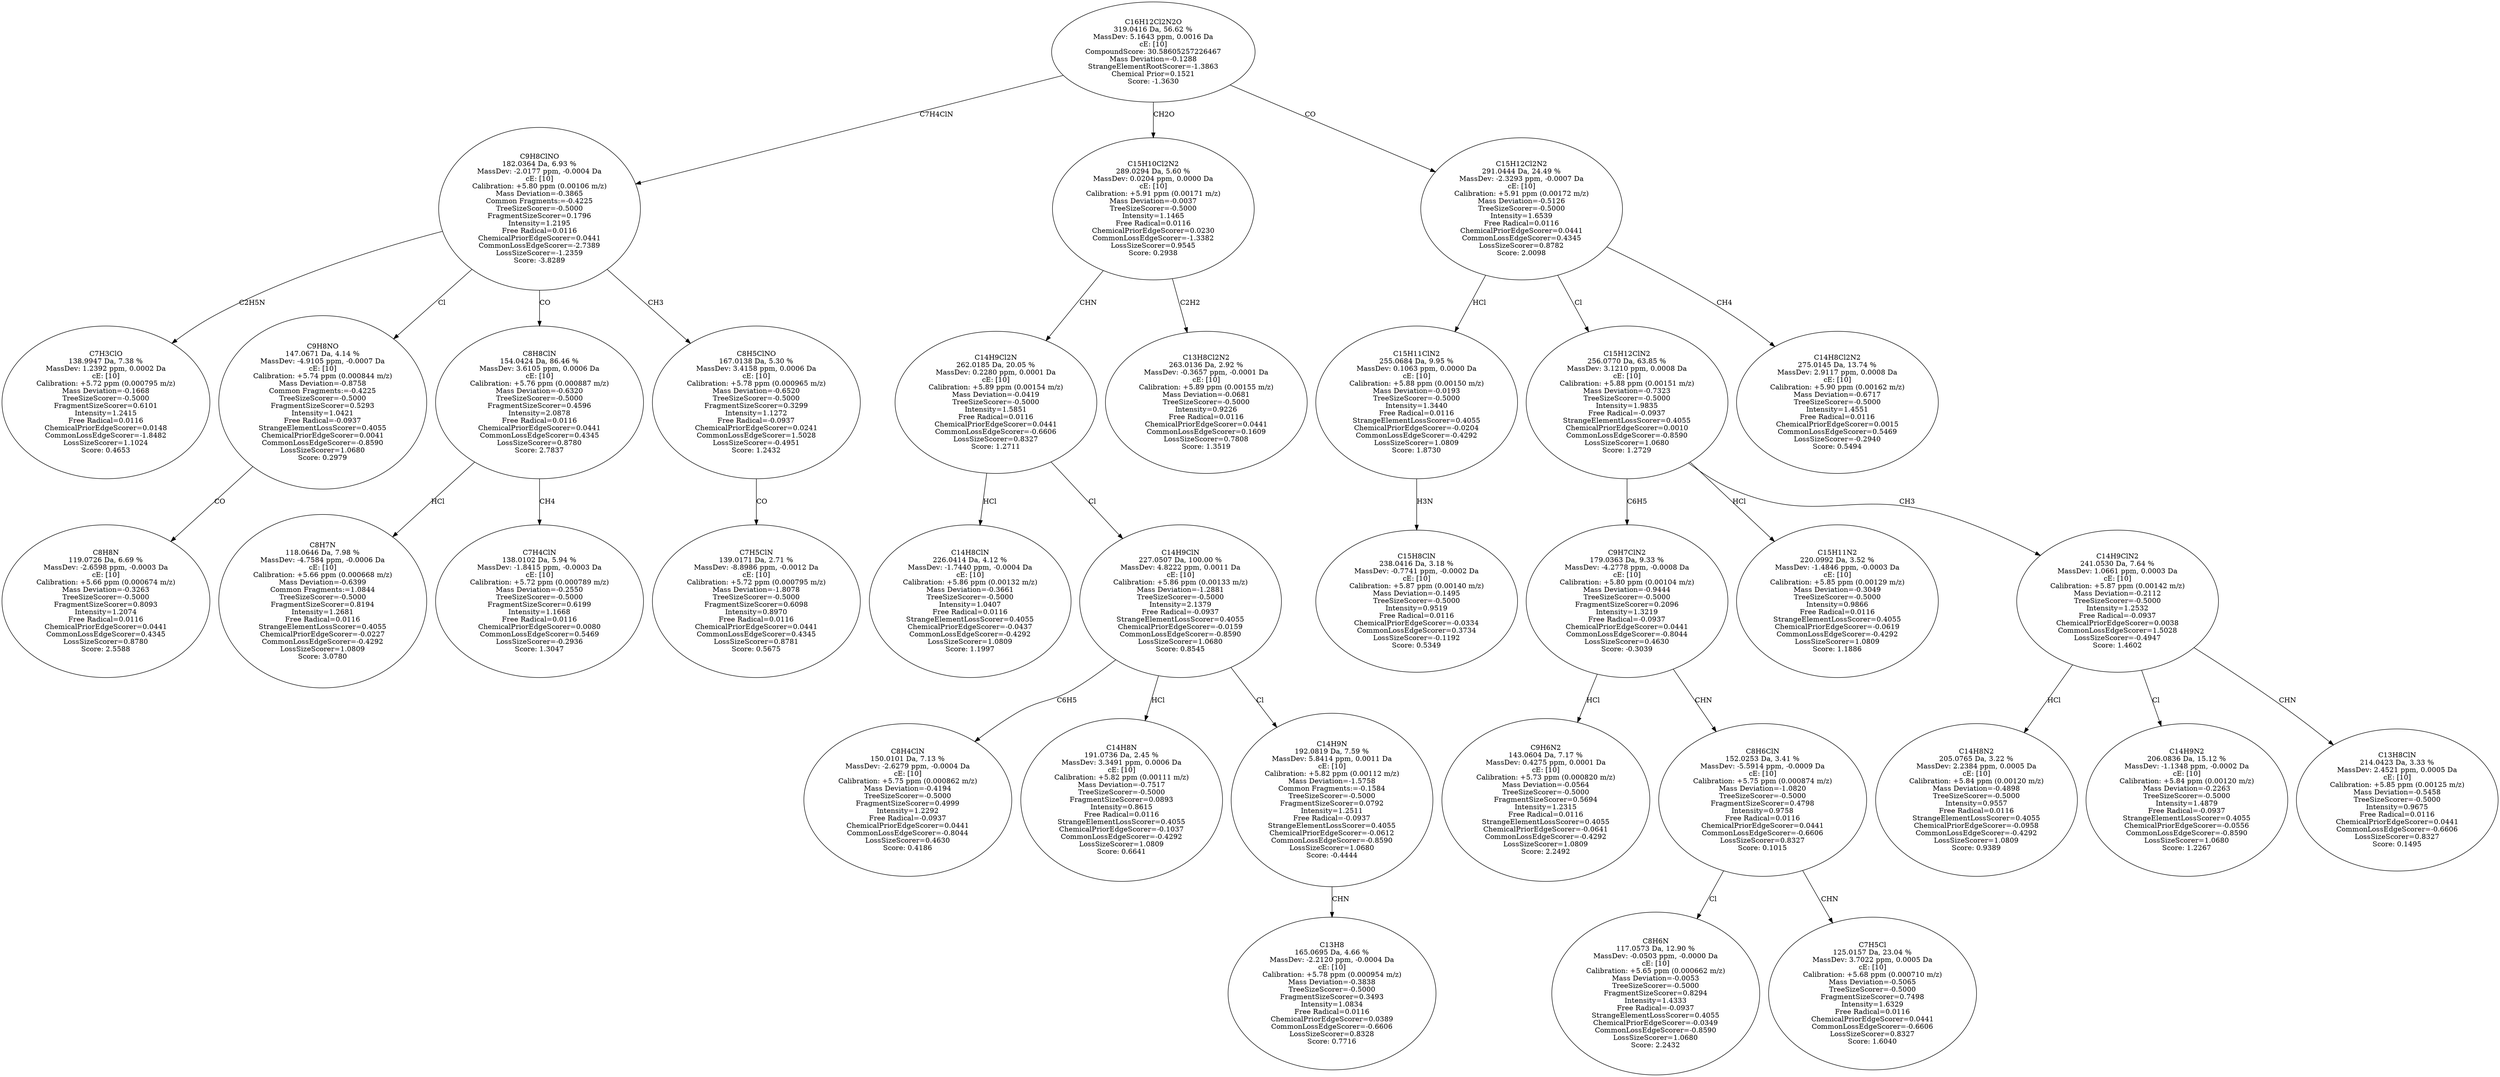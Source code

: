 strict digraph {
v1 [label="C7H3ClO\n138.9947 Da, 7.38 %\nMassDev: 1.2392 ppm, 0.0002 Da\ncE: [10]\nCalibration: +5.72 ppm (0.000795 m/z)\nMass Deviation=-0.1668\nTreeSizeScorer=-0.5000\nFragmentSizeScorer=0.6101\nIntensity=1.2415\nFree Radical=0.0116\nChemicalPriorEdgeScorer=0.0148\nCommonLossEdgeScorer=-1.8482\nLossSizeScorer=1.1024\nScore: 0.4653"];
v2 [label="C8H8N\n119.0726 Da, 6.69 %\nMassDev: -2.6598 ppm, -0.0003 Da\ncE: [10]\nCalibration: +5.66 ppm (0.000674 m/z)\nMass Deviation=-0.3263\nTreeSizeScorer=-0.5000\nFragmentSizeScorer=0.8093\nIntensity=1.2074\nFree Radical=0.0116\nChemicalPriorEdgeScorer=0.0441\nCommonLossEdgeScorer=0.4345\nLossSizeScorer=0.8780\nScore: 2.5588"];
v3 [label="C9H8NO\n147.0671 Da, 4.14 %\nMassDev: -4.9105 ppm, -0.0007 Da\ncE: [10]\nCalibration: +5.74 ppm (0.000844 m/z)\nMass Deviation=-0.8758\nCommon Fragments:=-0.4225\nTreeSizeScorer=-0.5000\nFragmentSizeScorer=0.5293\nIntensity=1.0421\nFree Radical=-0.0937\nStrangeElementLossScorer=0.4055\nChemicalPriorEdgeScorer=0.0041\nCommonLossEdgeScorer=-0.8590\nLossSizeScorer=1.0680\nScore: 0.2979"];
v4 [label="C8H7N\n118.0646 Da, 7.98 %\nMassDev: -4.7584 ppm, -0.0006 Da\ncE: [10]\nCalibration: +5.66 ppm (0.000668 m/z)\nMass Deviation=-0.6399\nCommon Fragments:=1.0844\nTreeSizeScorer=-0.5000\nFragmentSizeScorer=0.8194\nIntensity=1.2681\nFree Radical=0.0116\nStrangeElementLossScorer=0.4055\nChemicalPriorEdgeScorer=-0.0227\nCommonLossEdgeScorer=-0.4292\nLossSizeScorer=1.0809\nScore: 3.0780"];
v5 [label="C7H4ClN\n138.0102 Da, 5.94 %\nMassDev: -1.8415 ppm, -0.0003 Da\ncE: [10]\nCalibration: +5.72 ppm (0.000789 m/z)\nMass Deviation=-0.2550\nTreeSizeScorer=-0.5000\nFragmentSizeScorer=0.6199\nIntensity=1.1668\nFree Radical=0.0116\nChemicalPriorEdgeScorer=0.0080\nCommonLossEdgeScorer=0.5469\nLossSizeScorer=-0.2936\nScore: 1.3047"];
v6 [label="C8H8ClN\n154.0424 Da, 86.46 %\nMassDev: 3.6105 ppm, 0.0006 Da\ncE: [10]\nCalibration: +5.76 ppm (0.000887 m/z)\nMass Deviation=-0.6320\nTreeSizeScorer=-0.5000\nFragmentSizeScorer=0.4596\nIntensity=2.0878\nFree Radical=0.0116\nChemicalPriorEdgeScorer=0.0441\nCommonLossEdgeScorer=0.4345\nLossSizeScorer=0.8780\nScore: 2.7837"];
v7 [label="C7H5ClN\n139.0171 Da, 2.71 %\nMassDev: -8.8986 ppm, -0.0012 Da\ncE: [10]\nCalibration: +5.72 ppm (0.000795 m/z)\nMass Deviation=-1.8078\nTreeSizeScorer=-0.5000\nFragmentSizeScorer=0.6098\nIntensity=0.8970\nFree Radical=0.0116\nChemicalPriorEdgeScorer=0.0441\nCommonLossEdgeScorer=0.4345\nLossSizeScorer=0.8781\nScore: 0.5675"];
v8 [label="C8H5ClNO\n167.0138 Da, 5.30 %\nMassDev: 3.4158 ppm, 0.0006 Da\ncE: [10]\nCalibration: +5.78 ppm (0.000965 m/z)\nMass Deviation=-0.6520\nTreeSizeScorer=-0.5000\nFragmentSizeScorer=0.3299\nIntensity=1.1272\nFree Radical=-0.0937\nChemicalPriorEdgeScorer=0.0241\nCommonLossEdgeScorer=1.5028\nLossSizeScorer=-0.4951\nScore: 1.2432"];
v9 [label="C9H8ClNO\n182.0364 Da, 6.93 %\nMassDev: -2.0177 ppm, -0.0004 Da\ncE: [10]\nCalibration: +5.80 ppm (0.00106 m/z)\nMass Deviation=-0.3865\nCommon Fragments:=-0.4225\nTreeSizeScorer=-0.5000\nFragmentSizeScorer=0.1796\nIntensity=1.2195\nFree Radical=0.0116\nChemicalPriorEdgeScorer=0.0441\nCommonLossEdgeScorer=-2.7389\nLossSizeScorer=-1.2359\nScore: -3.8289"];
v10 [label="C14H8ClN\n226.0414 Da, 4.12 %\nMassDev: -1.7440 ppm, -0.0004 Da\ncE: [10]\nCalibration: +5.86 ppm (0.00132 m/z)\nMass Deviation=-0.3661\nTreeSizeScorer=-0.5000\nIntensity=1.0407\nFree Radical=0.0116\nStrangeElementLossScorer=0.4055\nChemicalPriorEdgeScorer=-0.0437\nCommonLossEdgeScorer=-0.4292\nLossSizeScorer=1.0809\nScore: 1.1997"];
v11 [label="C8H4ClN\n150.0101 Da, 7.13 %\nMassDev: -2.6279 ppm, -0.0004 Da\ncE: [10]\nCalibration: +5.75 ppm (0.000862 m/z)\nMass Deviation=-0.4194\nTreeSizeScorer=-0.5000\nFragmentSizeScorer=0.4999\nIntensity=1.2292\nFree Radical=-0.0937\nChemicalPriorEdgeScorer=0.0441\nCommonLossEdgeScorer=-0.8044\nLossSizeScorer=0.4630\nScore: 0.4186"];
v12 [label="C14H8N\n191.0736 Da, 2.45 %\nMassDev: 3.3491 ppm, 0.0006 Da\ncE: [10]\nCalibration: +5.82 ppm (0.00111 m/z)\nMass Deviation=-0.7517\nTreeSizeScorer=-0.5000\nFragmentSizeScorer=0.0893\nIntensity=0.8615\nFree Radical=0.0116\nStrangeElementLossScorer=0.4055\nChemicalPriorEdgeScorer=-0.1037\nCommonLossEdgeScorer=-0.4292\nLossSizeScorer=1.0809\nScore: 0.6641"];
v13 [label="C13H8\n165.0695 Da, 4.66 %\nMassDev: -2.2120 ppm, -0.0004 Da\ncE: [10]\nCalibration: +5.78 ppm (0.000954 m/z)\nMass Deviation=-0.3838\nTreeSizeScorer=-0.5000\nFragmentSizeScorer=0.3493\nIntensity=1.0834\nFree Radical=0.0116\nChemicalPriorEdgeScorer=0.0389\nCommonLossEdgeScorer=-0.6606\nLossSizeScorer=0.8328\nScore: 0.7716"];
v14 [label="C14H9N\n192.0819 Da, 7.59 %\nMassDev: 5.8414 ppm, 0.0011 Da\ncE: [10]\nCalibration: +5.82 ppm (0.00112 m/z)\nMass Deviation=-1.5758\nCommon Fragments:=-0.1584\nTreeSizeScorer=-0.5000\nFragmentSizeScorer=0.0792\nIntensity=1.2511\nFree Radical=-0.0937\nStrangeElementLossScorer=0.4055\nChemicalPriorEdgeScorer=-0.0612\nCommonLossEdgeScorer=-0.8590\nLossSizeScorer=1.0680\nScore: -0.4444"];
v15 [label="C14H9ClN\n227.0507 Da, 100.00 %\nMassDev: 4.8222 ppm, 0.0011 Da\ncE: [10]\nCalibration: +5.86 ppm (0.00133 m/z)\nMass Deviation=-1.2881\nTreeSizeScorer=-0.5000\nIntensity=2.1379\nFree Radical=-0.0937\nStrangeElementLossScorer=0.4055\nChemicalPriorEdgeScorer=-0.0159\nCommonLossEdgeScorer=-0.8590\nLossSizeScorer=1.0680\nScore: 0.8545"];
v16 [label="C14H9Cl2N\n262.0185 Da, 20.05 %\nMassDev: 0.2280 ppm, 0.0001 Da\ncE: [10]\nCalibration: +5.89 ppm (0.00154 m/z)\nMass Deviation=-0.0419\nTreeSizeScorer=-0.5000\nIntensity=1.5851\nFree Radical=0.0116\nChemicalPriorEdgeScorer=0.0441\nCommonLossEdgeScorer=-0.6606\nLossSizeScorer=0.8327\nScore: 1.2711"];
v17 [label="C13H8Cl2N2\n263.0136 Da, 2.92 %\nMassDev: -0.3657 ppm, -0.0001 Da\ncE: [10]\nCalibration: +5.89 ppm (0.00155 m/z)\nMass Deviation=-0.0681\nTreeSizeScorer=-0.5000\nIntensity=0.9226\nFree Radical=0.0116\nChemicalPriorEdgeScorer=0.0441\nCommonLossEdgeScorer=0.1609\nLossSizeScorer=0.7808\nScore: 1.3519"];
v18 [label="C15H10Cl2N2\n289.0294 Da, 5.60 %\nMassDev: 0.0204 ppm, 0.0000 Da\ncE: [10]\nCalibration: +5.91 ppm (0.00171 m/z)\nMass Deviation=-0.0037\nTreeSizeScorer=-0.5000\nIntensity=1.1465\nFree Radical=0.0116\nChemicalPriorEdgeScorer=0.0230\nCommonLossEdgeScorer=-1.3382\nLossSizeScorer=0.9545\nScore: 0.2938"];
v19 [label="C15H8ClN\n238.0416 Da, 3.18 %\nMassDev: -0.7741 ppm, -0.0002 Da\ncE: [10]\nCalibration: +5.87 ppm (0.00140 m/z)\nMass Deviation=-0.1495\nTreeSizeScorer=-0.5000\nIntensity=0.9519\nFree Radical=0.0116\nChemicalPriorEdgeScorer=-0.0334\nCommonLossEdgeScorer=0.3734\nLossSizeScorer=-0.1192\nScore: 0.5349"];
v20 [label="C15H11ClN2\n255.0684 Da, 9.95 %\nMassDev: 0.1063 ppm, 0.0000 Da\ncE: [10]\nCalibration: +5.88 ppm (0.00150 m/z)\nMass Deviation=-0.0193\nTreeSizeScorer=-0.5000\nIntensity=1.3440\nFree Radical=0.0116\nStrangeElementLossScorer=0.4055\nChemicalPriorEdgeScorer=-0.0204\nCommonLossEdgeScorer=-0.4292\nLossSizeScorer=1.0809\nScore: 1.8730"];
v21 [label="C9H6N2\n143.0604 Da, 7.17 %\nMassDev: 0.4275 ppm, 0.0001 Da\ncE: [10]\nCalibration: +5.73 ppm (0.000820 m/z)\nMass Deviation=-0.0564\nTreeSizeScorer=-0.5000\nFragmentSizeScorer=0.5694\nIntensity=1.2315\nFree Radical=0.0116\nStrangeElementLossScorer=0.4055\nChemicalPriorEdgeScorer=-0.0641\nCommonLossEdgeScorer=-0.4292\nLossSizeScorer=1.0809\nScore: 2.2492"];
v22 [label="C8H6N\n117.0573 Da, 12.90 %\nMassDev: -0.0503 ppm, -0.0000 Da\ncE: [10]\nCalibration: +5.65 ppm (0.000662 m/z)\nMass Deviation=-0.0053\nTreeSizeScorer=-0.5000\nFragmentSizeScorer=0.8294\nIntensity=1.4333\nFree Radical=-0.0937\nStrangeElementLossScorer=0.4055\nChemicalPriorEdgeScorer=-0.0349\nCommonLossEdgeScorer=-0.8590\nLossSizeScorer=1.0680\nScore: 2.2432"];
v23 [label="C7H5Cl\n125.0157 Da, 23.04 %\nMassDev: 3.7022 ppm, 0.0005 Da\ncE: [10]\nCalibration: +5.68 ppm (0.000710 m/z)\nMass Deviation=-0.5065\nTreeSizeScorer=-0.5000\nFragmentSizeScorer=0.7498\nIntensity=1.6329\nFree Radical=0.0116\nChemicalPriorEdgeScorer=0.0441\nCommonLossEdgeScorer=-0.6606\nLossSizeScorer=0.8327\nScore: 1.6040"];
v24 [label="C8H6ClN\n152.0253 Da, 3.41 %\nMassDev: -5.5914 ppm, -0.0009 Da\ncE: [10]\nCalibration: +5.75 ppm (0.000874 m/z)\nMass Deviation=-1.0820\nTreeSizeScorer=-0.5000\nFragmentSizeScorer=0.4798\nIntensity=0.9758\nFree Radical=0.0116\nChemicalPriorEdgeScorer=0.0441\nCommonLossEdgeScorer=-0.6606\nLossSizeScorer=0.8327\nScore: 0.1015"];
v25 [label="C9H7ClN2\n179.0363 Da, 9.33 %\nMassDev: -4.2778 ppm, -0.0008 Da\ncE: [10]\nCalibration: +5.80 ppm (0.00104 m/z)\nMass Deviation=-0.9444\nTreeSizeScorer=-0.5000\nFragmentSizeScorer=0.2096\nIntensity=1.3219\nFree Radical=-0.0937\nChemicalPriorEdgeScorer=0.0441\nCommonLossEdgeScorer=-0.8044\nLossSizeScorer=0.4630\nScore: -0.3039"];
v26 [label="C15H11N2\n220.0992 Da, 3.52 %\nMassDev: -1.4846 ppm, -0.0003 Da\ncE: [10]\nCalibration: +5.85 ppm (0.00129 m/z)\nMass Deviation=-0.3049\nTreeSizeScorer=-0.5000\nIntensity=0.9866\nFree Radical=0.0116\nStrangeElementLossScorer=0.4055\nChemicalPriorEdgeScorer=-0.0619\nCommonLossEdgeScorer=-0.4292\nLossSizeScorer=1.0809\nScore: 1.1886"];
v27 [label="C14H8N2\n205.0765 Da, 3.22 %\nMassDev: 2.2384 ppm, 0.0005 Da\ncE: [10]\nCalibration: +5.84 ppm (0.00120 m/z)\nMass Deviation=-0.4898\nTreeSizeScorer=-0.5000\nIntensity=0.9557\nFree Radical=0.0116\nStrangeElementLossScorer=0.4055\nChemicalPriorEdgeScorer=-0.0958\nCommonLossEdgeScorer=-0.4292\nLossSizeScorer=1.0809\nScore: 0.9389"];
v28 [label="C14H9N2\n206.0836 Da, 15.12 %\nMassDev: -1.1348 ppm, -0.0002 Da\ncE: [10]\nCalibration: +5.84 ppm (0.00120 m/z)\nMass Deviation=-0.2263\nTreeSizeScorer=-0.5000\nIntensity=1.4879\nFree Radical=-0.0937\nStrangeElementLossScorer=0.4055\nChemicalPriorEdgeScorer=-0.0556\nCommonLossEdgeScorer=-0.8590\nLossSizeScorer=1.0680\nScore: 1.2267"];
v29 [label="C13H8ClN\n214.0423 Da, 3.33 %\nMassDev: 2.4521 ppm, 0.0005 Da\ncE: [10]\nCalibration: +5.85 ppm (0.00125 m/z)\nMass Deviation=-0.5458\nTreeSizeScorer=-0.5000\nIntensity=0.9675\nFree Radical=0.0116\nChemicalPriorEdgeScorer=0.0441\nCommonLossEdgeScorer=-0.6606\nLossSizeScorer=0.8327\nScore: 0.1495"];
v30 [label="C14H9ClN2\n241.0530 Da, 7.64 %\nMassDev: 1.0661 ppm, 0.0003 Da\ncE: [10]\nCalibration: +5.87 ppm (0.00142 m/z)\nMass Deviation=-0.2112\nTreeSizeScorer=-0.5000\nIntensity=1.2532\nFree Radical=-0.0937\nChemicalPriorEdgeScorer=0.0038\nCommonLossEdgeScorer=1.5028\nLossSizeScorer=-0.4947\nScore: 1.4602"];
v31 [label="C15H12ClN2\n256.0770 Da, 63.85 %\nMassDev: 3.1210 ppm, 0.0008 Da\ncE: [10]\nCalibration: +5.88 ppm (0.00151 m/z)\nMass Deviation=-0.7323\nTreeSizeScorer=-0.5000\nIntensity=1.9835\nFree Radical=-0.0937\nStrangeElementLossScorer=0.4055\nChemicalPriorEdgeScorer=0.0010\nCommonLossEdgeScorer=-0.8590\nLossSizeScorer=1.0680\nScore: 1.2729"];
v32 [label="C14H8Cl2N2\n275.0145 Da, 13.74 %\nMassDev: 2.9117 ppm, 0.0008 Da\ncE: [10]\nCalibration: +5.90 ppm (0.00162 m/z)\nMass Deviation=-0.6717\nTreeSizeScorer=-0.5000\nIntensity=1.4551\nFree Radical=0.0116\nChemicalPriorEdgeScorer=0.0015\nCommonLossEdgeScorer=0.5469\nLossSizeScorer=-0.2940\nScore: 0.5494"];
v33 [label="C15H12Cl2N2\n291.0444 Da, 24.49 %\nMassDev: -2.3293 ppm, -0.0007 Da\ncE: [10]\nCalibration: +5.91 ppm (0.00172 m/z)\nMass Deviation=-0.5126\nTreeSizeScorer=-0.5000\nIntensity=1.6539\nFree Radical=0.0116\nChemicalPriorEdgeScorer=0.0441\nCommonLossEdgeScorer=0.4345\nLossSizeScorer=0.8782\nScore: 2.0098"];
v34 [label="C16H12Cl2N2O\n319.0416 Da, 56.62 %\nMassDev: 5.1643 ppm, 0.0016 Da\ncE: [10]\nCompoundScore: 30.58605257226467\nMass Deviation=-0.1288\nStrangeElementRootScorer=-1.3863\nChemical Prior=0.1521\nScore: -1.3630"];
v9 -> v1 [label="C2H5N"];
v3 -> v2 [label="CO"];
v9 -> v3 [label="Cl"];
v6 -> v4 [label="HCl"];
v6 -> v5 [label="CH4"];
v9 -> v6 [label="CO"];
v8 -> v7 [label="CO"];
v9 -> v8 [label="CH3"];
v34 -> v9 [label="C7H4ClN"];
v16 -> v10 [label="HCl"];
v15 -> v11 [label="C6H5"];
v15 -> v12 [label="HCl"];
v14 -> v13 [label="CHN"];
v15 -> v14 [label="Cl"];
v16 -> v15 [label="Cl"];
v18 -> v16 [label="CHN"];
v18 -> v17 [label="C2H2"];
v34 -> v18 [label="CH2O"];
v20 -> v19 [label="H3N"];
v33 -> v20 [label="HCl"];
v25 -> v21 [label="HCl"];
v24 -> v22 [label="Cl"];
v24 -> v23 [label="CHN"];
v25 -> v24 [label="CHN"];
v31 -> v25 [label="C6H5"];
v31 -> v26 [label="HCl"];
v30 -> v27 [label="HCl"];
v30 -> v28 [label="Cl"];
v30 -> v29 [label="CHN"];
v31 -> v30 [label="CH3"];
v33 -> v31 [label="Cl"];
v33 -> v32 [label="CH4"];
v34 -> v33 [label="CO"];
}